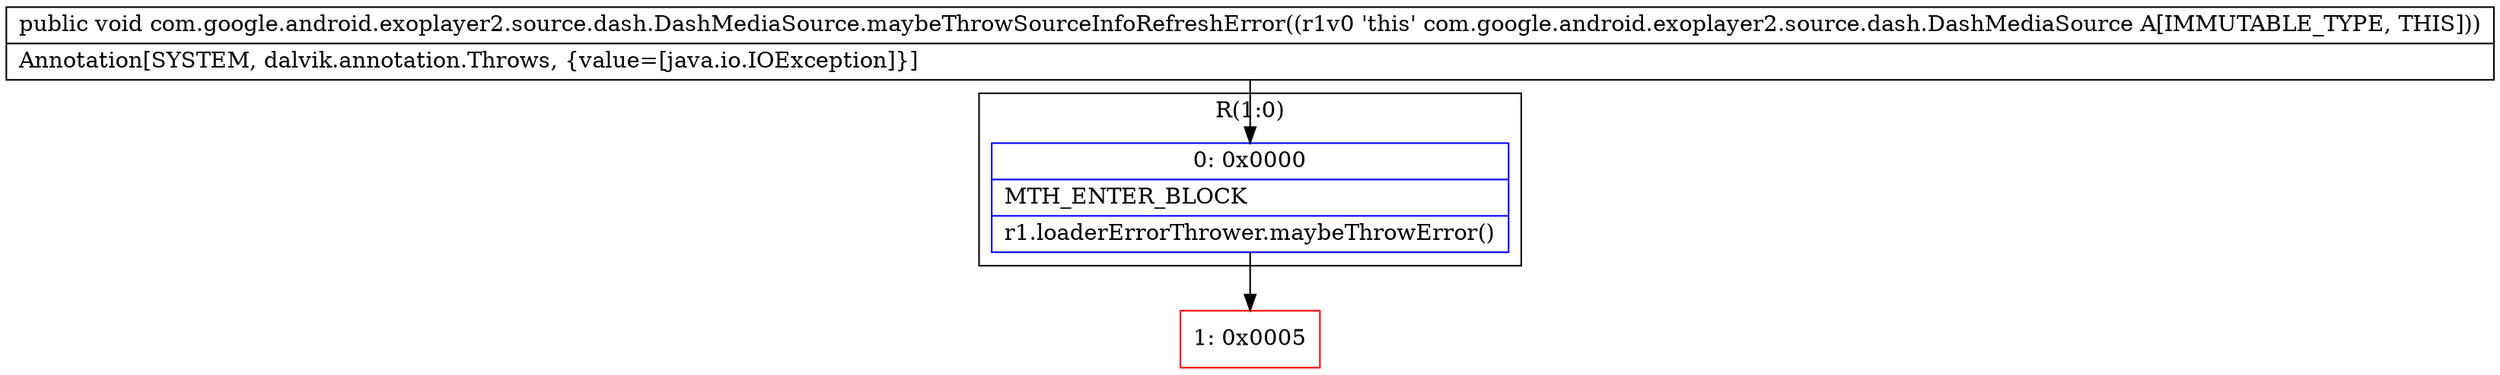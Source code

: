 digraph "CFG forcom.google.android.exoplayer2.source.dash.DashMediaSource.maybeThrowSourceInfoRefreshError()V" {
subgraph cluster_Region_980298119 {
label = "R(1:0)";
node [shape=record,color=blue];
Node_0 [shape=record,label="{0\:\ 0x0000|MTH_ENTER_BLOCK\l|r1.loaderErrorThrower.maybeThrowError()\l}"];
}
Node_1 [shape=record,color=red,label="{1\:\ 0x0005}"];
MethodNode[shape=record,label="{public void com.google.android.exoplayer2.source.dash.DashMediaSource.maybeThrowSourceInfoRefreshError((r1v0 'this' com.google.android.exoplayer2.source.dash.DashMediaSource A[IMMUTABLE_TYPE, THIS]))  | Annotation[SYSTEM, dalvik.annotation.Throws, \{value=[java.io.IOException]\}]\l}"];
MethodNode -> Node_0;
Node_0 -> Node_1;
}

